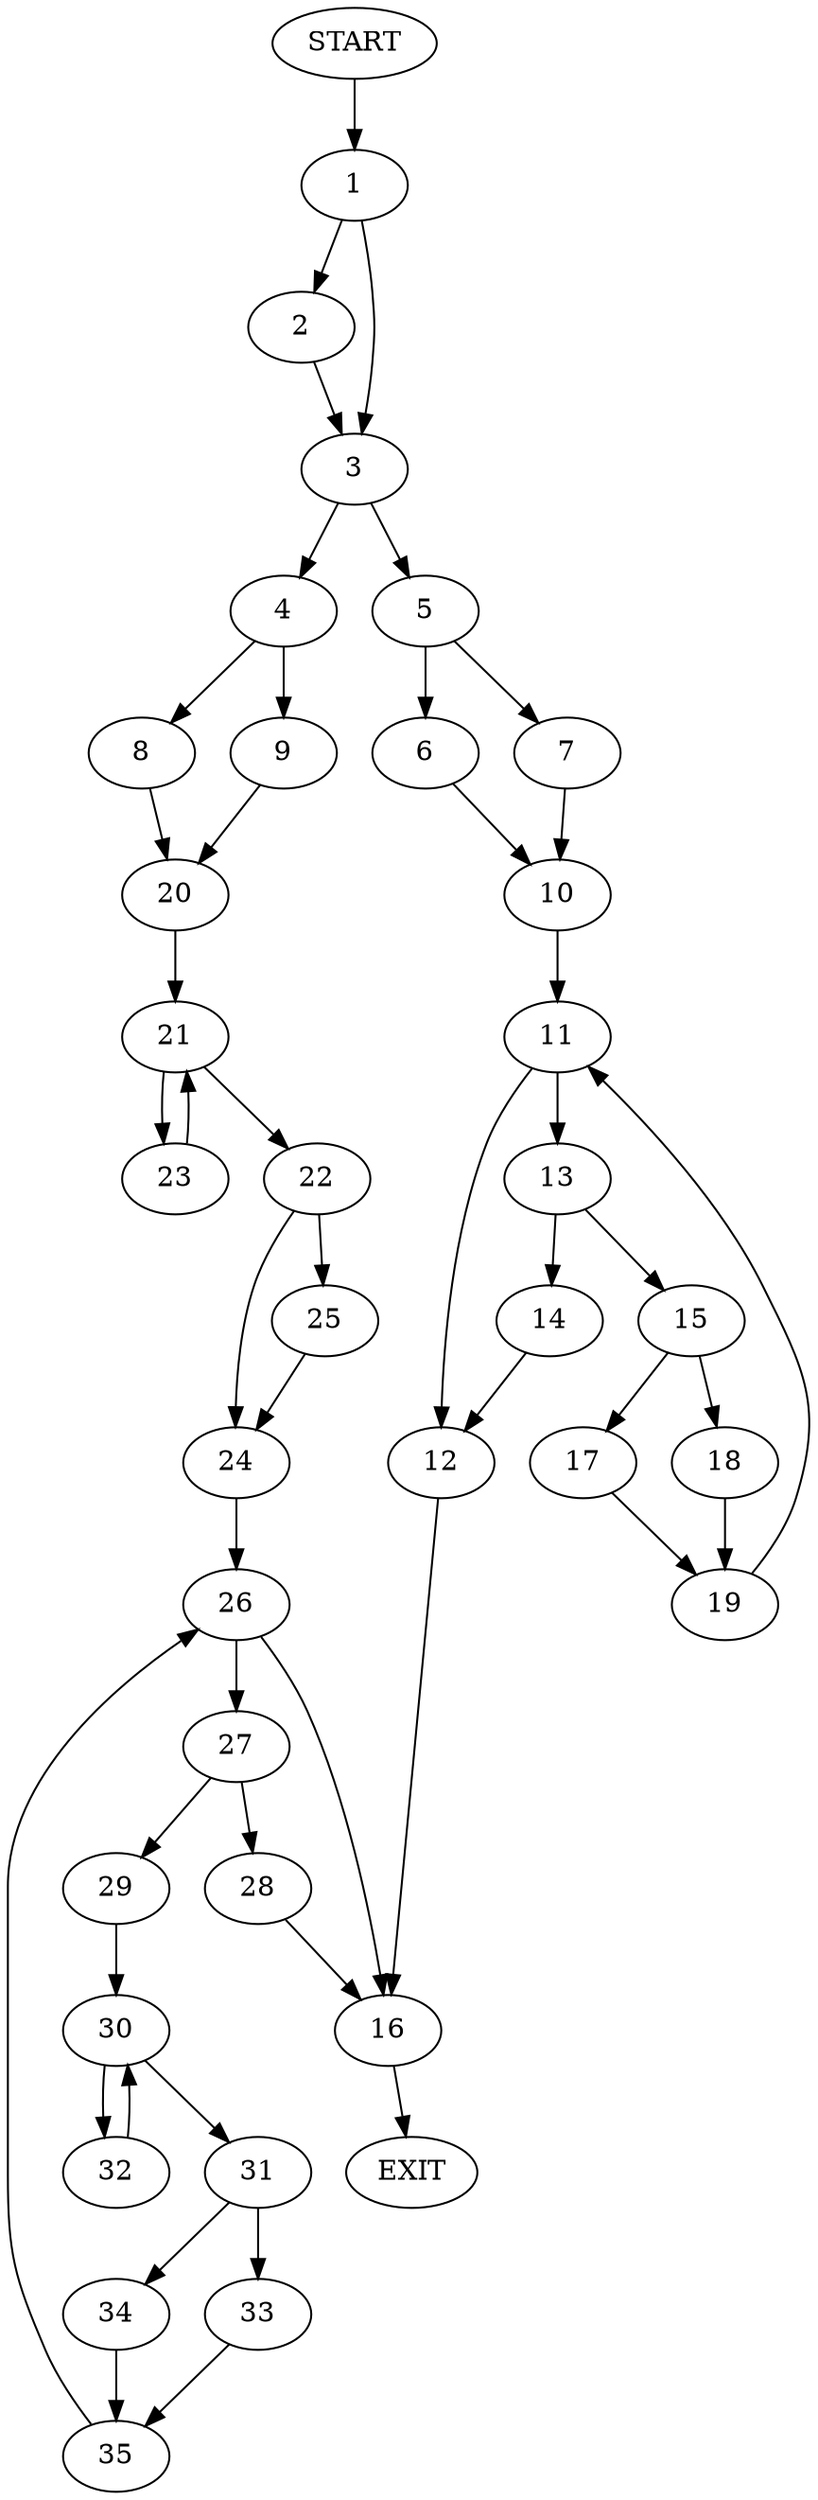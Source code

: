 digraph {
0 [label="START"]
36 [label="EXIT"]
0 -> 1
1 -> 2
1 -> 3
2 -> 3
3 -> 4
3 -> 5
5 -> 6
5 -> 7
4 -> 8
4 -> 9
6 -> 10
7 -> 10
10 -> 11
11 -> 12
11 -> 13
13 -> 14
13 -> 15
12 -> 16
14 -> 12
15 -> 17
15 -> 18
18 -> 19
17 -> 19
19 -> 11
16 -> 36
8 -> 20
9 -> 20
20 -> 21
21 -> 22
21 -> 23
22 -> 24
22 -> 25
23 -> 21
25 -> 24
24 -> 26
26 -> 16
26 -> 27
27 -> 28
27 -> 29
28 -> 16
29 -> 30
30 -> 31
30 -> 32
31 -> 33
31 -> 34
32 -> 30
33 -> 35
34 -> 35
35 -> 26
}
